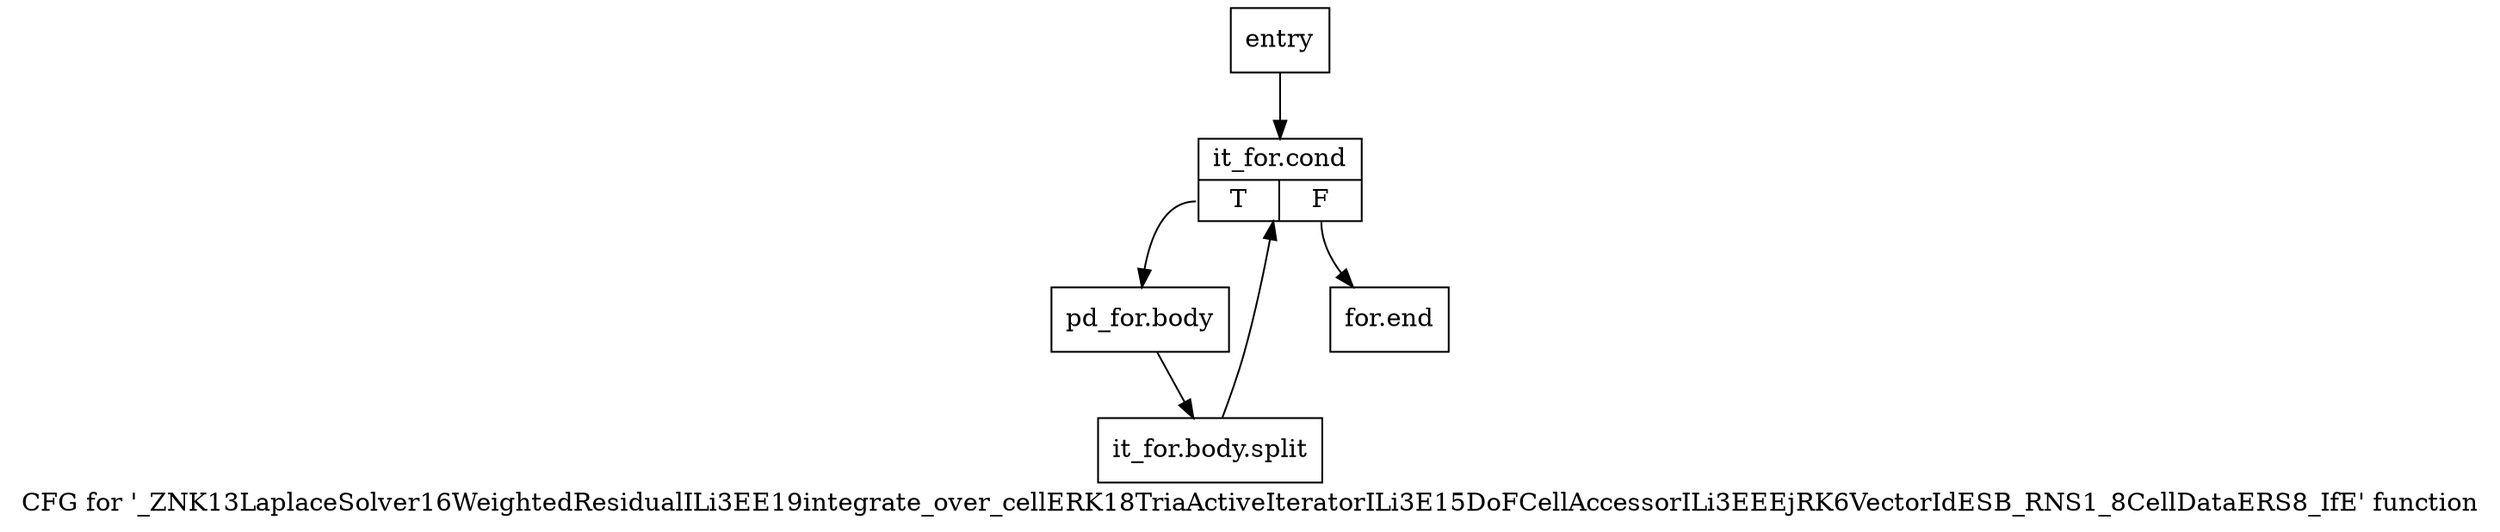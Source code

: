 digraph "CFG for '_ZNK13LaplaceSolver16WeightedResidualILi3EE19integrate_over_cellERK18TriaActiveIteratorILi3E15DoFCellAccessorILi3EEEjRK6VectorIdESB_RNS1_8CellDataERS8_IfE' function" {
	label="CFG for '_ZNK13LaplaceSolver16WeightedResidualILi3EE19integrate_over_cellERK18TriaActiveIteratorILi3E15DoFCellAccessorILi3EEEjRK6VectorIdESB_RNS1_8CellDataERS8_IfE' function";

	Node0x75a9940 [shape=record,label="{entry}"];
	Node0x75a9940 -> Node0x75a9990;
	Node0x75a9990 [shape=record,label="{it_for.cond|{<s0>T|<s1>F}}"];
	Node0x75a9990:s0 -> Node0x75a99e0;
	Node0x75a9990:s1 -> Node0x75a9a30;
	Node0x75a99e0 [shape=record,label="{pd_for.body}"];
	Node0x75a99e0 -> Node0xb2c5890;
	Node0xb2c5890 [shape=record,label="{it_for.body.split}"];
	Node0xb2c5890 -> Node0x75a9990;
	Node0x75a9a30 [shape=record,label="{for.end}"];
}
